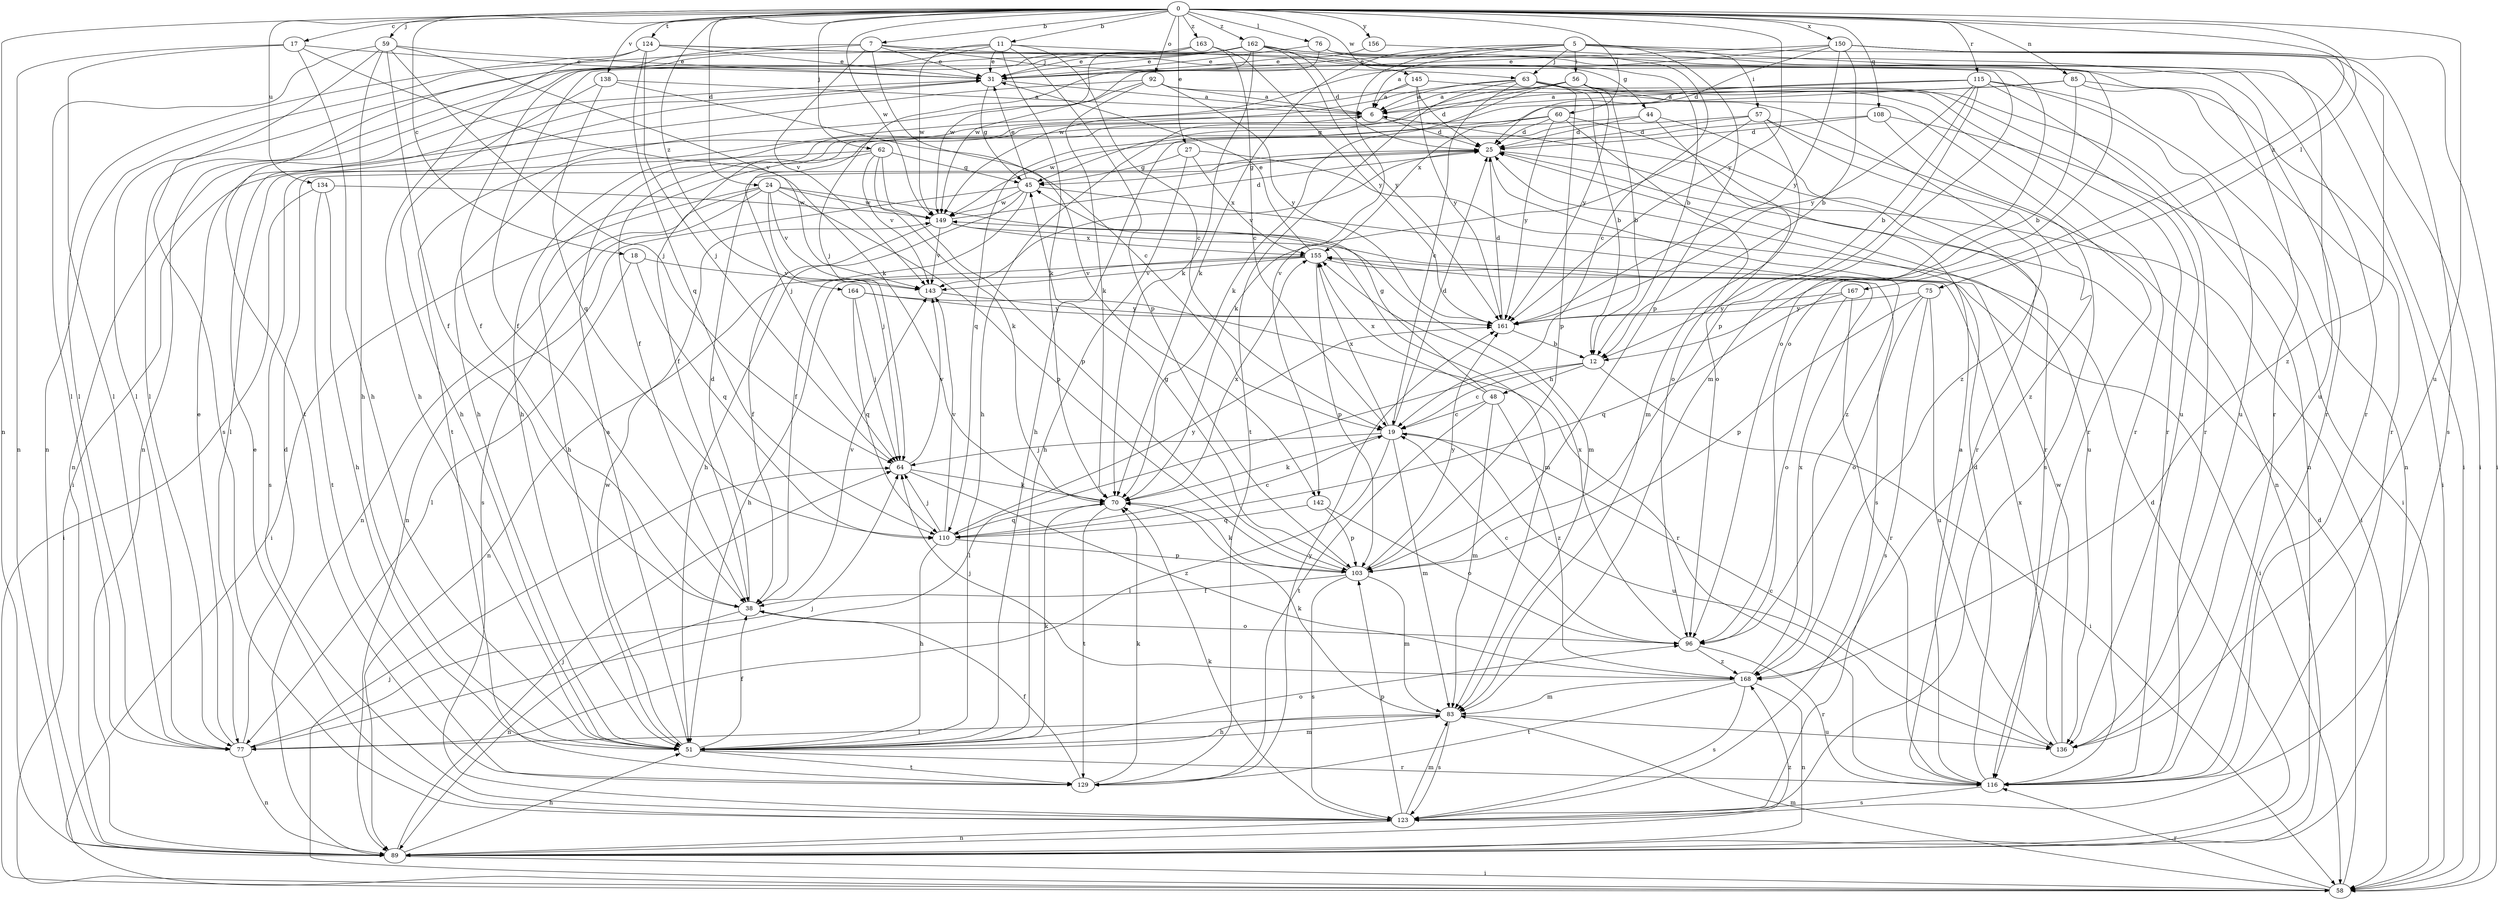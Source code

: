 strict digraph  {
0;
5;
6;
7;
11;
12;
17;
18;
19;
24;
25;
27;
31;
38;
44;
45;
48;
51;
56;
57;
58;
59;
60;
62;
63;
64;
70;
75;
76;
77;
83;
85;
89;
92;
96;
103;
108;
110;
115;
116;
123;
124;
129;
134;
136;
138;
142;
143;
145;
149;
150;
155;
156;
161;
162;
163;
164;
167;
168;
0 -> 7  [label=b];
0 -> 11  [label=b];
0 -> 17  [label=c];
0 -> 18  [label=c];
0 -> 24  [label=d];
0 -> 27  [label=e];
0 -> 59  [label=j];
0 -> 60  [label=j];
0 -> 62  [label=j];
0 -> 75  [label=l];
0 -> 76  [label=l];
0 -> 85  [label=n];
0 -> 89  [label=n];
0 -> 92  [label=o];
0 -> 108  [label=q];
0 -> 115  [label=r];
0 -> 124  [label=t];
0 -> 134  [label=u];
0 -> 136  [label=u];
0 -> 138  [label=v];
0 -> 145  [label=w];
0 -> 149  [label=w];
0 -> 150  [label=x];
0 -> 156  [label=y];
0 -> 161  [label=y];
0 -> 162  [label=z];
0 -> 163  [label=z];
0 -> 164  [label=z];
0 -> 167  [label=z];
5 -> 6  [label=a];
5 -> 31  [label=e];
5 -> 56  [label=i];
5 -> 57  [label=i];
5 -> 58  [label=i];
5 -> 63  [label=j];
5 -> 70  [label=k];
5 -> 103  [label=p];
5 -> 136  [label=u];
5 -> 142  [label=v];
6 -> 25  [label=d];
6 -> 77  [label=l];
7 -> 31  [label=e];
7 -> 44  [label=g];
7 -> 63  [label=j];
7 -> 89  [label=n];
7 -> 129  [label=t];
7 -> 142  [label=v];
7 -> 143  [label=v];
11 -> 19  [label=c];
11 -> 31  [label=e];
11 -> 38  [label=f];
11 -> 70  [label=k];
11 -> 77  [label=l];
11 -> 103  [label=p];
11 -> 116  [label=r];
11 -> 149  [label=w];
12 -> 19  [label=c];
12 -> 48  [label=h];
12 -> 58  [label=i];
12 -> 77  [label=l];
17 -> 31  [label=e];
17 -> 51  [label=h];
17 -> 70  [label=k];
17 -> 77  [label=l];
17 -> 89  [label=n];
18 -> 77  [label=l];
18 -> 110  [label=q];
18 -> 143  [label=v];
19 -> 25  [label=d];
19 -> 64  [label=j];
19 -> 70  [label=k];
19 -> 77  [label=l];
19 -> 83  [label=m];
19 -> 136  [label=u];
19 -> 155  [label=x];
24 -> 58  [label=i];
24 -> 64  [label=j];
24 -> 83  [label=m];
24 -> 89  [label=n];
24 -> 103  [label=p];
24 -> 123  [label=s];
24 -> 143  [label=v];
24 -> 149  [label=w];
25 -> 45  [label=g];
25 -> 58  [label=i];
25 -> 143  [label=v];
25 -> 168  [label=z];
27 -> 45  [label=g];
27 -> 51  [label=h];
27 -> 136  [label=u];
27 -> 155  [label=x];
31 -> 6  [label=a];
31 -> 45  [label=g];
31 -> 89  [label=n];
38 -> 25  [label=d];
38 -> 89  [label=n];
38 -> 96  [label=o];
38 -> 143  [label=v];
44 -> 25  [label=d];
44 -> 64  [label=j];
44 -> 96  [label=o];
44 -> 116  [label=r];
45 -> 31  [label=e];
45 -> 38  [label=f];
45 -> 51  [label=h];
45 -> 89  [label=n];
45 -> 123  [label=s];
45 -> 149  [label=w];
48 -> 19  [label=c];
48 -> 45  [label=g];
48 -> 83  [label=m];
48 -> 129  [label=t];
48 -> 155  [label=x];
48 -> 168  [label=z];
51 -> 6  [label=a];
51 -> 38  [label=f];
51 -> 70  [label=k];
51 -> 83  [label=m];
51 -> 96  [label=o];
51 -> 116  [label=r];
51 -> 129  [label=t];
51 -> 149  [label=w];
56 -> 6  [label=a];
56 -> 12  [label=b];
56 -> 45  [label=g];
56 -> 51  [label=h];
56 -> 70  [label=k];
56 -> 89  [label=n];
56 -> 136  [label=u];
56 -> 161  [label=y];
57 -> 25  [label=d];
57 -> 51  [label=h];
57 -> 70  [label=k];
57 -> 83  [label=m];
57 -> 89  [label=n];
57 -> 168  [label=z];
58 -> 25  [label=d];
58 -> 64  [label=j];
58 -> 83  [label=m];
58 -> 116  [label=r];
59 -> 31  [label=e];
59 -> 38  [label=f];
59 -> 51  [label=h];
59 -> 64  [label=j];
59 -> 77  [label=l];
59 -> 123  [label=s];
59 -> 143  [label=v];
60 -> 25  [label=d];
60 -> 38  [label=f];
60 -> 96  [label=o];
60 -> 110  [label=q];
60 -> 116  [label=r];
60 -> 161  [label=y];
62 -> 45  [label=g];
62 -> 51  [label=h];
62 -> 70  [label=k];
62 -> 103  [label=p];
62 -> 123  [label=s];
62 -> 143  [label=v];
63 -> 6  [label=a];
63 -> 12  [label=b];
63 -> 19  [label=c];
63 -> 51  [label=h];
63 -> 103  [label=p];
63 -> 116  [label=r];
63 -> 129  [label=t];
63 -> 168  [label=z];
64 -> 70  [label=k];
64 -> 143  [label=v];
64 -> 168  [label=z];
70 -> 110  [label=q];
70 -> 129  [label=t];
70 -> 155  [label=x];
75 -> 96  [label=o];
75 -> 103  [label=p];
75 -> 123  [label=s];
75 -> 136  [label=u];
75 -> 161  [label=y];
76 -> 19  [label=c];
76 -> 31  [label=e];
76 -> 58  [label=i];
76 -> 149  [label=w];
77 -> 25  [label=d];
77 -> 31  [label=e];
77 -> 64  [label=j];
77 -> 89  [label=n];
83 -> 51  [label=h];
83 -> 70  [label=k];
83 -> 77  [label=l];
83 -> 123  [label=s];
83 -> 136  [label=u];
85 -> 6  [label=a];
85 -> 12  [label=b];
85 -> 58  [label=i];
85 -> 116  [label=r];
85 -> 155  [label=x];
89 -> 25  [label=d];
89 -> 51  [label=h];
89 -> 58  [label=i];
89 -> 64  [label=j];
89 -> 168  [label=z];
92 -> 6  [label=a];
92 -> 58  [label=i];
92 -> 70  [label=k];
92 -> 116  [label=r];
92 -> 129  [label=t];
92 -> 161  [label=y];
96 -> 19  [label=c];
96 -> 116  [label=r];
96 -> 155  [label=x];
96 -> 168  [label=z];
103 -> 38  [label=f];
103 -> 45  [label=g];
103 -> 70  [label=k];
103 -> 83  [label=m];
103 -> 123  [label=s];
103 -> 161  [label=y];
108 -> 25  [label=d];
108 -> 58  [label=i];
108 -> 123  [label=s];
108 -> 149  [label=w];
110 -> 19  [label=c];
110 -> 51  [label=h];
110 -> 64  [label=j];
110 -> 103  [label=p];
110 -> 143  [label=v];
110 -> 161  [label=y];
115 -> 6  [label=a];
115 -> 12  [label=b];
115 -> 38  [label=f];
115 -> 89  [label=n];
115 -> 103  [label=p];
115 -> 116  [label=r];
115 -> 136  [label=u];
115 -> 161  [label=y];
116 -> 6  [label=a];
116 -> 25  [label=d];
116 -> 123  [label=s];
123 -> 31  [label=e];
123 -> 70  [label=k];
123 -> 83  [label=m];
123 -> 89  [label=n];
123 -> 103  [label=p];
124 -> 31  [label=e];
124 -> 51  [label=h];
124 -> 64  [label=j];
124 -> 77  [label=l];
124 -> 83  [label=m];
124 -> 96  [label=o];
124 -> 110  [label=q];
129 -> 38  [label=f];
129 -> 70  [label=k];
129 -> 161  [label=y];
134 -> 51  [label=h];
134 -> 58  [label=i];
134 -> 129  [label=t];
134 -> 149  [label=w];
136 -> 19  [label=c];
136 -> 149  [label=w];
136 -> 155  [label=x];
138 -> 6  [label=a];
138 -> 19  [label=c];
138 -> 51  [label=h];
138 -> 110  [label=q];
142 -> 96  [label=o];
142 -> 103  [label=p];
142 -> 110  [label=q];
143 -> 161  [label=y];
145 -> 6  [label=a];
145 -> 25  [label=d];
145 -> 51  [label=h];
145 -> 116  [label=r];
145 -> 161  [label=y];
149 -> 25  [label=d];
149 -> 38  [label=f];
149 -> 83  [label=m];
149 -> 143  [label=v];
149 -> 155  [label=x];
150 -> 12  [label=b];
150 -> 25  [label=d];
150 -> 31  [label=e];
150 -> 58  [label=i];
150 -> 123  [label=s];
150 -> 149  [label=w];
150 -> 161  [label=y];
150 -> 168  [label=z];
155 -> 31  [label=e];
155 -> 51  [label=h];
155 -> 58  [label=i];
155 -> 89  [label=n];
155 -> 103  [label=p];
155 -> 143  [label=v];
156 -> 31  [label=e];
156 -> 116  [label=r];
161 -> 12  [label=b];
161 -> 25  [label=d];
162 -> 12  [label=b];
162 -> 25  [label=d];
162 -> 31  [label=e];
162 -> 38  [label=f];
162 -> 64  [label=j];
162 -> 70  [label=k];
162 -> 77  [label=l];
162 -> 89  [label=n];
162 -> 96  [label=o];
162 -> 116  [label=r];
162 -> 161  [label=y];
163 -> 19  [label=c];
163 -> 31  [label=e];
163 -> 149  [label=w];
163 -> 161  [label=y];
164 -> 64  [label=j];
164 -> 110  [label=q];
164 -> 116  [label=r];
164 -> 161  [label=y];
167 -> 96  [label=o];
167 -> 110  [label=q];
167 -> 116  [label=r];
167 -> 161  [label=y];
168 -> 64  [label=j];
168 -> 83  [label=m];
168 -> 89  [label=n];
168 -> 123  [label=s];
168 -> 129  [label=t];
168 -> 155  [label=x];
}
